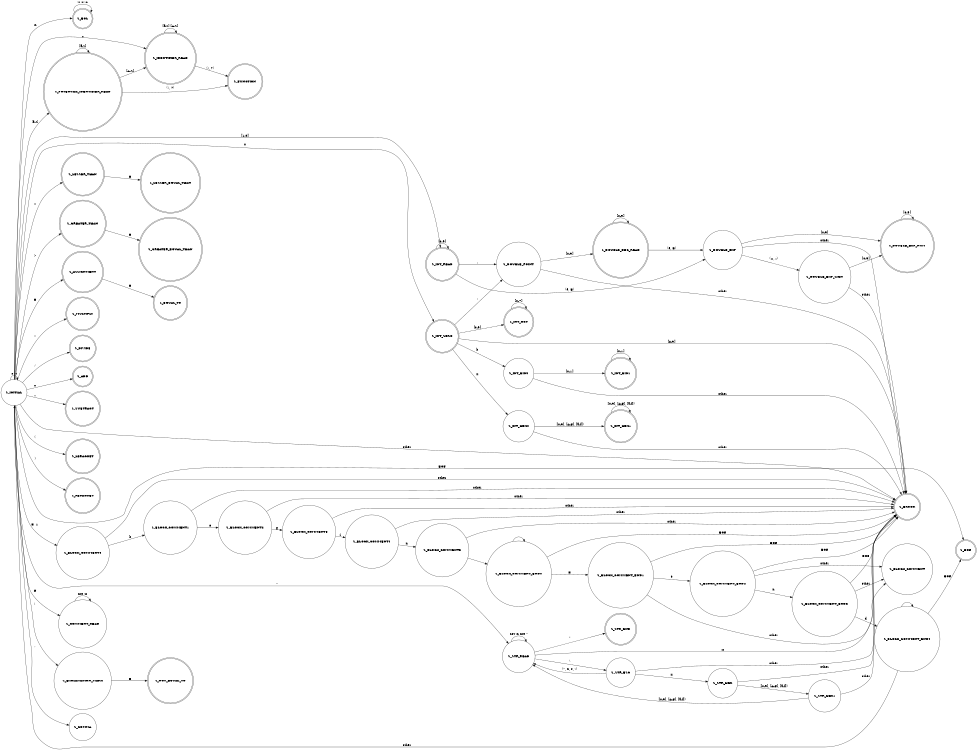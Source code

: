 digraph finite_state_machine {
	rankdir=LR;
	size="8,5"
	//node [style=filled fillcolor="#00ff005f"];
	//S_INITIAL;
	//S_POTENTIAL_IDENTIFIER_READ  S_IDENTIFIER_READ S_INT_READ S_INT_ZERO S_STR_READ S_COMMENT_READ S_LESSER_THAN S_GREATER_THAN S_ASSIGNMENT S_EXCLAMATION_MARK;
	//S_STR_ESC S_DOUBLE_POINT S_DOUBLE_EXP S_INT_BIN0 S_INT_OCT S_INT_HEX0 ;
	//S_DOUBLE_DEC_READ S_DOUBLE_EXP_NUM S_DOUBLE_EXP_SIGN S_INT_BIN1 S_INT_HEX1 S_STR_HEX;
	//S_STR_HEX1;
	node [style=filled fillcolor="#ffffff"];
	node [shape = doublecircle]; 
	S_EOL S_IDENTIFIER_READ S_POTENTIAL_IDENTIFIER_READ S_FUNCTION S_INT_READ S_INT_ZERO S_INT_BIN1 S_INT_OCT S_INT_HEX1 S_DOUBLE_DEC_READ S_DOUBLE_EXP_NUM S_STR_END S_LESSER_THAN S_GREATER_THAN S_ASSIGNMENT S_EQUAL_TO S_NOT_EQUAL_TO S_MULTIPLY S_DIVIDE S_ADD S_SUBTRACT S_ERROR S_GREATER_EQUAL_THAN S_LESSER_EQUAL_THAN S_LBRACKET S_RBRACKET S_EOF;
	node [shape = circle];

	S_INITIAL -> S_INITIAL [label = "\\s \\t"];
	S_INITIAL -> S_EOF [label = "EOF"];
	S_INITIAL -> S_EOL [label = "\\n"];
	S_INITIAL -> S_BLOCK_COMMENT0 [label = "=  1 "];  // TO DO LABEL
	S_INITIAL -> S_POTENTIAL_IDENTIFIER_READ [ label = "[a-z]"];
	S_INITIAL -> S_IDENTIFIER_READ [ label = "_"];
	S_INITIAL -> S_INT_READ [ label = "[1-9]"];
	S_INITIAL -> S_INT_ZERO [ label = "0"];
	S_INITIAL -> S_STR_READ [label = "\""];
	S_INITIAL -> S_COMMENT_READ [label = "#"];
	S_INITIAL -> S_LESSER_THAN [label = "<"];
	S_INITIAL -> S_GREATER_THAN [label = ">"];
	S_INITIAL -> S_ASSIGNMENT [label = "="];
	S_INITIAL -> S_EXCLAMATION_MARK [label = "!"];
	S_INITIAL -> S_MULTIPLY [label = "*"];
    S_INITIAL -> S_DIVIDE [label = "/"];
    S_INITIAL -> S_ADD [label = "+"];
    S_INITIAL -> S_SUBTRACT [label = "-"];
	S_INITIAL -> S_LBRACKET [label = "("];
	S_INITIAL -> S_RBRACKET [label = ")"];
	S_INITIAL -> S_COMMA [label = ","];
	S_INITIAL -> S_ERROR [label = "other" ];


	S_EOL -> S_EOL [label = "\\t \\s \\n"];

	S_POTENTIAL_IDENTIFIER_READ -> S_POTENTIAL_IDENTIFIER_READ [label = "[a-z]"];
	S_POTENTIAL_IDENTIFIER_READ -> S_IDENTIFIER_READ [label = "[A-Z]"];
	S_POTENTIAL_IDENTIFIER_READ -> S_FUNCTION [label = "(!, ?)"];

	S_IDENTIFIER_READ -> S_IDENTIFIER_READ [label = "[a-z] [A-Z]"];
	S_IDENTIFIER_READ -> S_FUNCTION [ label = "(!, ?)"];

	S_INT_READ -> S_INT_READ [ label = "[0-9]"];
	S_INT_READ -> S_DOUBLE_POINT [ label = "."];
	S_INT_READ -> S_DOUBLE_EXP [ label = "(e, E)"];

	S_INT_ZERO -> S_INT_BIN0 [label = "b"];
    S_INT_ZERO -> S_INT_OCT [label = "[0-9]"]; 
    S_INT_ZERO -> S_INT_HEX0 [label = "x"];
	S_INT_ZERO -> S_ERROR [label = "[8-9]"];
	S_INT_ZERO -> S_DOUBLE_POINT [ label = "."];

	
	S_STR_READ -> S_STR_READ [label = "not \\n not \""];
    S_STR_READ -> S_STR_END [label = "\""];
	S_STR_READ -> S_STR_ESC [label = "\\"];
	S_STR_READ -> S_ERROR [label = "\\n"];
    
	S_COMMENT_READ -> S_COMMENT_READ [ label = "not \\n"];

	S_LESSER_THAN -> S_LESSER_EQUAL_THAN [label = "="];

	S_GREATER_THAN -> S_GREATER_EQUAL_THAN [label = "="];

	S_ASSIGNMENT -> S_EQUAL_TO [label = "="];

	S_EXCLAMATION_MARK -> S_NOT_EQUAL_TO [label = "="];

	//DEPTH II.

	S_DOUBLE_POINT -> S_DOUBLE_DEC_READ [ label = "[0-9]"]; 
	S_DOUBLE_POINT -> S_ERROR [ label = "other"]; 
	
	S_DOUBLE_EXP -> S_DOUBLE_EXP_NUM [label = "[0-9]"];
	S_DOUBLE_EXP -> S_DOUBLE_EXP_SIGN [label = "(+, -)"];
	S_DOUBLE_EXP -> S_ERROR [label = "other"];
	
	S_INT_BIN0 -> S_INT_BIN1 [label = "[0-1]"];
	S_INT_BIN0 -> S_ERROR [label = "other"];

	S_INT_OCT -> S_INT_OCT [label = "[0-7]"];

	S_INT_HEX0 -> S_INT_HEX1 [label = "([0-9], [A-F], [a-f])"];
	S_INT_HEX0 -> S_ERROR [label = "other"];
	
	S_STR_ESC -> S_STR_READ [label = "(\", n, s, \\)"];
    S_STR_ESC -> S_STR_HEX [label = "x"];
	S_STR_ESC -> S_ERROR [label = "other"];
    
	//DEPTH III.
	S_DOUBLE_DEC_READ -> S_DOUBLE_DEC_READ [label = "[0-9]"];
	S_DOUBLE_DEC_READ -> S_DOUBLE_EXP [ label = "(e, E)"]; 
	
	S_DOUBLE_EXP_NUM -> S_DOUBLE_EXP_NUM [label = "[0-9]"];

	S_DOUBLE_EXP_SIGN -> S_DOUBLE_EXP_NUM [label = "[0-9]"];
	S_DOUBLE_EXP_SIGN -> S_ERROR [label = "other"];

	S_INT_BIN1 -> S_INT_BIN1 [label = "[0-1]"];

	S_INT_HEX1 -> S_INT_HEX1 [label = "([0-9], [A-F], [a-f])"];

	S_STR_HEX -> S_STR_HEX1 [label = "([0-9], [A-F], [a-f])"]; 
	S_STR_HEX -> S_ERROR [label = "other"];
    

	//DEPTH IV.
	S_STR_HEX1 -> S_STR_READ [label = "([0-9], [A-F], [a-f])"];
	S_STR_HEX1 -> S_ERROR [label = "other"];
    
	//BLOCK COMMENTS

	S_BLOCK_COMMENT0 -> S_BLOCK_COMMENT1 [ label = "b"];
	S_BLOCK_COMMENT0 -> S_ERROR [label = "other"];

	S_BLOCK_COMMENT1 -> S_BLOCK_COMMENT2 [ label = "e"];
	S_BLOCK_COMMENT1 -> S_ERROR [ label = "other"];

	S_BLOCK_COMMENT2 -> S_BLOCK_COMMENT3 [label = "g"];
	S_BLOCK_COMMENT2 -> S_ERROR [label = "other"];

	S_BLOCK_COMMENT3 -> S_BLOCK_COMMENT4 [label = "i"];
	S_BLOCK_COMMENT3 -> S_ERROR [label = "other"];

	S_BLOCK_COMMENT4 -> S_BLOCK_COMMENT5 [label = "n"];
	S_BLOCK_COMMENT4 -> S_ERROR [label = "other"];

	S_BLOCK_COMMENT5 -> S_BLOCK_COMMENT_END0 [label = "\n"];
	S_BLOCK_COMMENT5 -> S_ERROR [label = "other"];


	S_BLOCK_COMMENT_END0 -> S_BLOCK_COMMENT_END1 [label = "="];
	S_BLOCK_COMMENT_END0 -> S_BLOCK_COMMENT_END0 [label = "\n"];
	S_BLOCK_COMMENT_END0 -> S_ERROR [label = "EOF"];

	S_BLOCK_COMMENT_END1 -> S_BLOCK_COMMENT_END2 [label = "e"];
	S_BLOCK_COMMENT_END1 -> S_ERROR [label = "EOF"];
	S_BLOCK_COMMENT_END1 -> S_BLOCK_COMMENT [label = "other"];

	S_BLOCK_COMMENT_END2 -> S_BLOCK_COMMENT_END3 [label = "n"];
	S_BLOCK_COMMENT_END2 -> S_ERROR [label = "EOF"];
	S_BLOCK_COMMENT_END2 -> S_BLOCK_COMMENT [label = "other"];

	S_BLOCK_COMMENT_END3 -> S_BLOCK_COMMENT_END4 [label = "d"];
	S_BLOCK_COMMENT_END3 -> S_ERROR [label = "EOF"];
	S_BLOCK_COMMENT_END3 -> S_BLOCK_COMMENT [label = "other"];

	S_BLOCK_COMMENT_END4 -> S_BLOCK_COMMENT_END4 [label = "\n"];
	S_BLOCK_COMMENT_END4 -> S_EOF [label = "EOF"]
	S_BLOCK_COMMENT_END4 -> S_INITIAL [label = "other"];
}
